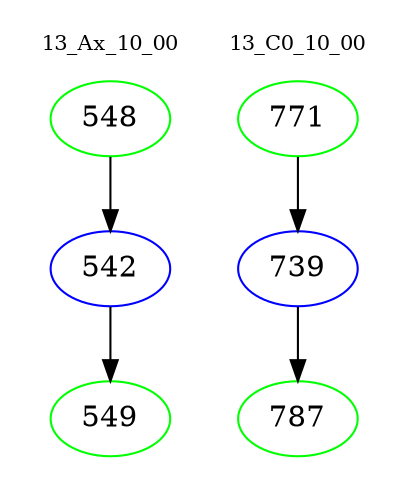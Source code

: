 digraph{
subgraph cluster_0 {
color = white
label = "13_Ax_10_00";
fontsize=10;
T0_548 [label="548", color="green"]
T0_548 -> T0_542 [color="black"]
T0_542 [label="542", color="blue"]
T0_542 -> T0_549 [color="black"]
T0_549 [label="549", color="green"]
}
subgraph cluster_1 {
color = white
label = "13_C0_10_00";
fontsize=10;
T1_771 [label="771", color="green"]
T1_771 -> T1_739 [color="black"]
T1_739 [label="739", color="blue"]
T1_739 -> T1_787 [color="black"]
T1_787 [label="787", color="green"]
}
}

